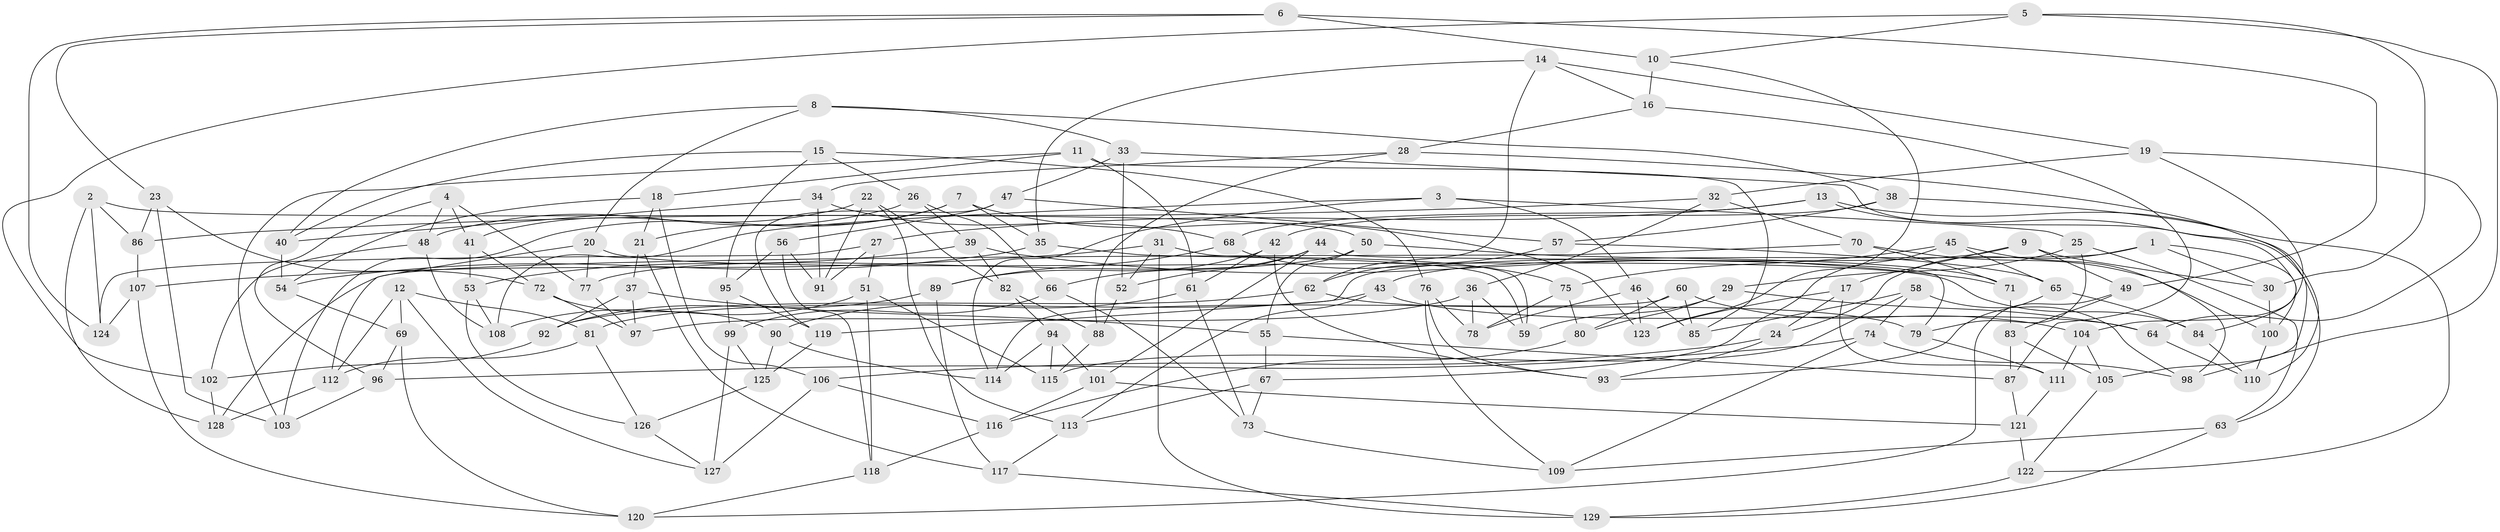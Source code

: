 // coarse degree distribution, {8: 0.20512820512820512, 11: 0.10256410256410256, 7: 0.20512820512820512, 10: 0.07692307692307693, 12: 0.05128205128205128, 9: 0.05128205128205128, 4: 0.20512820512820512, 6: 0.05128205128205128, 5: 0.05128205128205128}
// Generated by graph-tools (version 1.1) at 2025/53/03/04/25 22:53:59]
// undirected, 129 vertices, 258 edges
graph export_dot {
  node [color=gray90,style=filled];
  1;
  2;
  3;
  4;
  5;
  6;
  7;
  8;
  9;
  10;
  11;
  12;
  13;
  14;
  15;
  16;
  17;
  18;
  19;
  20;
  21;
  22;
  23;
  24;
  25;
  26;
  27;
  28;
  29;
  30;
  31;
  32;
  33;
  34;
  35;
  36;
  37;
  38;
  39;
  40;
  41;
  42;
  43;
  44;
  45;
  46;
  47;
  48;
  49;
  50;
  51;
  52;
  53;
  54;
  55;
  56;
  57;
  58;
  59;
  60;
  61;
  62;
  63;
  64;
  65;
  66;
  67;
  68;
  69;
  70;
  71;
  72;
  73;
  74;
  75;
  76;
  77;
  78;
  79;
  80;
  81;
  82;
  83;
  84;
  85;
  86;
  87;
  88;
  89;
  90;
  91;
  92;
  93;
  94;
  95;
  96;
  97;
  98;
  99;
  100;
  101;
  102;
  103;
  104;
  105;
  106;
  107;
  108;
  109;
  110;
  111;
  112;
  113;
  114;
  115;
  116;
  117;
  118;
  119;
  120;
  121;
  122;
  123;
  124;
  125;
  126;
  127;
  128;
  129;
  1 -- 24;
  1 -- 100;
  1 -- 30;
  1 -- 119;
  2 -- 86;
  2 -- 124;
  2 -- 128;
  2 -- 50;
  3 -- 108;
  3 -- 46;
  3 -- 25;
  3 -- 114;
  4 -- 96;
  4 -- 77;
  4 -- 41;
  4 -- 48;
  5 -- 102;
  5 -- 30;
  5 -- 98;
  5 -- 10;
  6 -- 124;
  6 -- 10;
  6 -- 49;
  6 -- 23;
  7 -- 21;
  7 -- 35;
  7 -- 103;
  7 -- 123;
  8 -- 20;
  8 -- 38;
  8 -- 33;
  8 -- 40;
  9 -- 17;
  9 -- 43;
  9 -- 30;
  9 -- 49;
  10 -- 123;
  10 -- 16;
  11 -- 61;
  11 -- 103;
  11 -- 85;
  11 -- 18;
  12 -- 127;
  12 -- 81;
  12 -- 112;
  12 -- 69;
  13 -- 68;
  13 -- 27;
  13 -- 105;
  13 -- 122;
  14 -- 16;
  14 -- 19;
  14 -- 35;
  14 -- 62;
  15 -- 95;
  15 -- 40;
  15 -- 76;
  15 -- 26;
  16 -- 87;
  16 -- 28;
  17 -- 111;
  17 -- 123;
  17 -- 24;
  18 -- 54;
  18 -- 106;
  18 -- 21;
  19 -- 32;
  19 -- 104;
  19 -- 64;
  20 -- 112;
  20 -- 77;
  20 -- 84;
  21 -- 37;
  21 -- 117;
  22 -- 113;
  22 -- 41;
  22 -- 82;
  22 -- 91;
  23 -- 103;
  23 -- 72;
  23 -- 86;
  24 -- 106;
  24 -- 93;
  25 -- 29;
  25 -- 63;
  25 -- 79;
  26 -- 39;
  26 -- 66;
  26 -- 48;
  27 -- 91;
  27 -- 124;
  27 -- 51;
  28 -- 110;
  28 -- 88;
  28 -- 34;
  29 -- 64;
  29 -- 59;
  29 -- 80;
  30 -- 100;
  31 -- 52;
  31 -- 59;
  31 -- 107;
  31 -- 129;
  32 -- 70;
  32 -- 36;
  32 -- 86;
  33 -- 52;
  33 -- 84;
  33 -- 47;
  34 -- 68;
  34 -- 40;
  34 -- 91;
  35 -- 54;
  35 -- 59;
  36 -- 59;
  36 -- 97;
  36 -- 78;
  37 -- 55;
  37 -- 92;
  37 -- 97;
  38 -- 63;
  38 -- 42;
  38 -- 57;
  39 -- 71;
  39 -- 82;
  39 -- 53;
  40 -- 54;
  41 -- 53;
  41 -- 72;
  42 -- 61;
  42 -- 93;
  42 -- 89;
  43 -- 113;
  43 -- 81;
  43 -- 64;
  44 -- 101;
  44 -- 79;
  44 -- 66;
  44 -- 52;
  45 -- 98;
  45 -- 67;
  45 -- 75;
  45 -- 65;
  46 -- 78;
  46 -- 85;
  46 -- 123;
  47 -- 57;
  47 -- 56;
  47 -- 119;
  48 -- 108;
  48 -- 102;
  49 -- 120;
  49 -- 83;
  50 -- 55;
  50 -- 77;
  50 -- 71;
  51 -- 108;
  51 -- 115;
  51 -- 118;
  52 -- 88;
  53 -- 108;
  53 -- 126;
  54 -- 69;
  55 -- 67;
  55 -- 87;
  56 -- 118;
  56 -- 91;
  56 -- 95;
  57 -- 65;
  57 -- 62;
  58 -- 85;
  58 -- 98;
  58 -- 115;
  58 -- 74;
  60 -- 80;
  60 -- 85;
  60 -- 114;
  60 -- 104;
  61 -- 73;
  61 -- 90;
  62 -- 79;
  62 -- 92;
  63 -- 129;
  63 -- 109;
  64 -- 110;
  65 -- 93;
  65 -- 84;
  66 -- 73;
  66 -- 99;
  67 -- 73;
  67 -- 113;
  68 -- 89;
  68 -- 75;
  69 -- 96;
  69 -- 120;
  70 -- 128;
  70 -- 100;
  70 -- 71;
  71 -- 83;
  72 -- 90;
  72 -- 97;
  73 -- 109;
  74 -- 96;
  74 -- 98;
  74 -- 109;
  75 -- 78;
  75 -- 80;
  76 -- 78;
  76 -- 109;
  76 -- 93;
  77 -- 97;
  79 -- 111;
  80 -- 116;
  81 -- 112;
  81 -- 126;
  82 -- 94;
  82 -- 88;
  83 -- 87;
  83 -- 105;
  84 -- 110;
  86 -- 107;
  87 -- 121;
  88 -- 115;
  89 -- 117;
  89 -- 92;
  90 -- 114;
  90 -- 125;
  92 -- 102;
  94 -- 101;
  94 -- 114;
  94 -- 115;
  95 -- 119;
  95 -- 99;
  96 -- 103;
  99 -- 127;
  99 -- 125;
  100 -- 110;
  101 -- 121;
  101 -- 116;
  102 -- 128;
  104 -- 111;
  104 -- 105;
  105 -- 122;
  106 -- 127;
  106 -- 116;
  107 -- 124;
  107 -- 120;
  111 -- 121;
  112 -- 128;
  113 -- 117;
  116 -- 118;
  117 -- 129;
  118 -- 120;
  119 -- 125;
  121 -- 122;
  122 -- 129;
  125 -- 126;
  126 -- 127;
}

